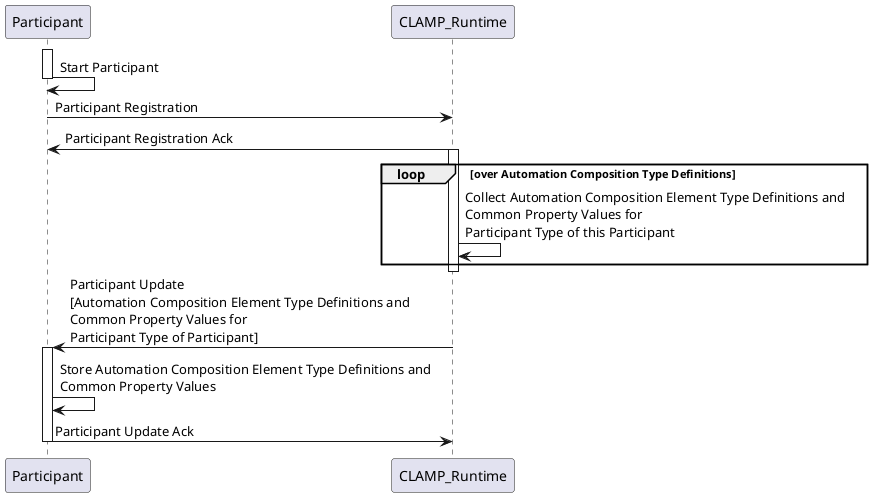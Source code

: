 @startuml
activate Participant
Participant -> Participant: Start Participant
deactivate Participant
Participant -> CLAMP_Runtime: Participant Registration
Participant <- CLAMP_Runtime: Participant Registration Ack
activate CLAMP_Runtime
loop over Automation Composition Type Definitions
	CLAMP_Runtime -> CLAMP_Runtime: Collect Automation Composition Element Type Definitions and\nCommon Property Values for\nParticipant Type of this Participant
end
deactivate CLAMP_Runtime
Participant <- CLAMP_Runtime: Participant Update\n[Automation Composition Element Type Definitions and\nCommon Property Values for\nParticipant Type of Participant]
activate Participant
Participant -> Participant: Store Automation Composition Element Type Definitions and\nCommon Property Values
Participant -> CLAMP_Runtime: Participant Update Ack
deactivate Participant
@enduml
